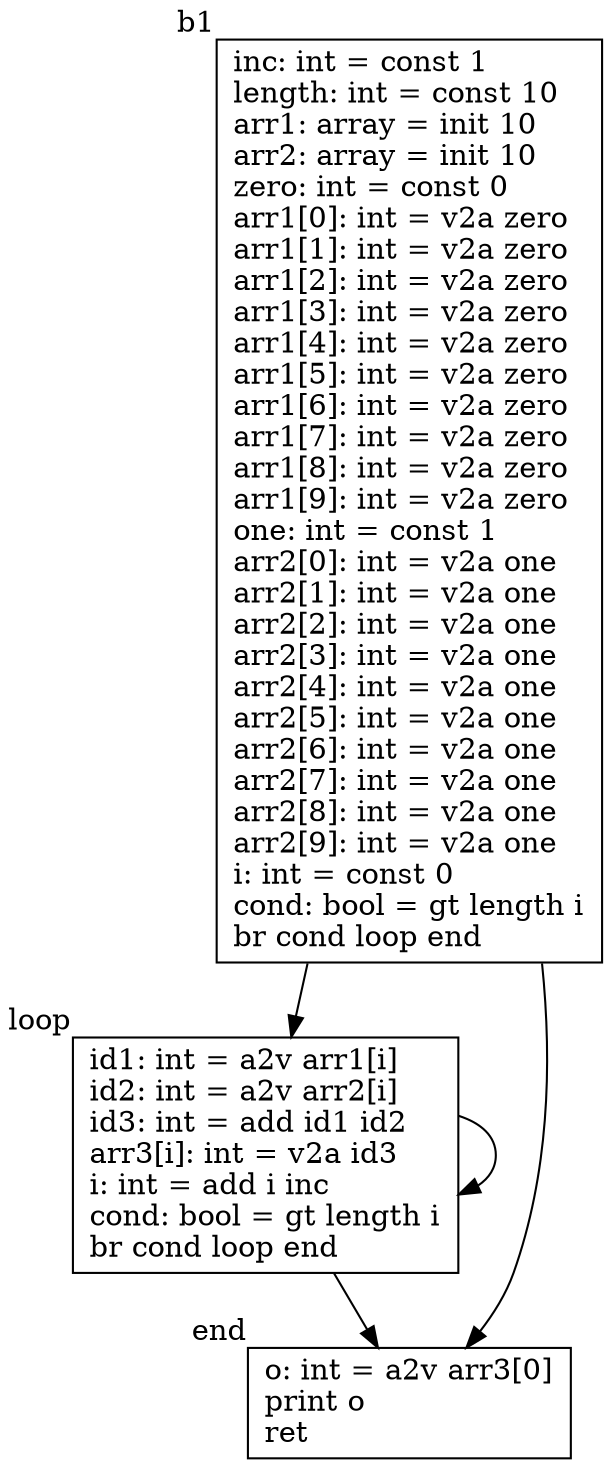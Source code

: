 digraph main {
  b1 [shape=box, xlabel="b1", label="inc: int = const 1\llength: int = const 10\larr1: array = init 10\larr2: array = init 10\lzero: int = const 0\larr1[0]: int = v2a zero\larr1[1]: int = v2a zero\larr1[2]: int = v2a zero\larr1[3]: int = v2a zero\larr1[4]: int = v2a zero\larr1[5]: int = v2a zero\larr1[6]: int = v2a zero\larr1[7]: int = v2a zero\larr1[8]: int = v2a zero\larr1[9]: int = v2a zero\lone: int = const 1\larr2[0]: int = v2a one\larr2[1]: int = v2a one\larr2[2]: int = v2a one\larr2[3]: int = v2a one\larr2[4]: int = v2a one\larr2[5]: int = v2a one\larr2[6]: int = v2a one\larr2[7]: int = v2a one\larr2[8]: int = v2a one\larr2[9]: int = v2a one\li: int = const 0\lcond: bool = gt length i\lbr cond loop end\l"];
  loop [shape=box, xlabel="loop", label="id1: int = a2v arr1[i]\lid2: int = a2v arr2[i]\lid3: int = add id1 id2\larr3[i]: int = v2a id3\li: int = add i inc\lcond: bool = gt length i\lbr cond loop end\l"];
  end [shape=box, xlabel="end", label="o: int = a2v arr3[0]\lprint o\lret \l"];
  b1 -> loop;
  b1 -> end;
  loop -> loop;
  loop -> end;
}
